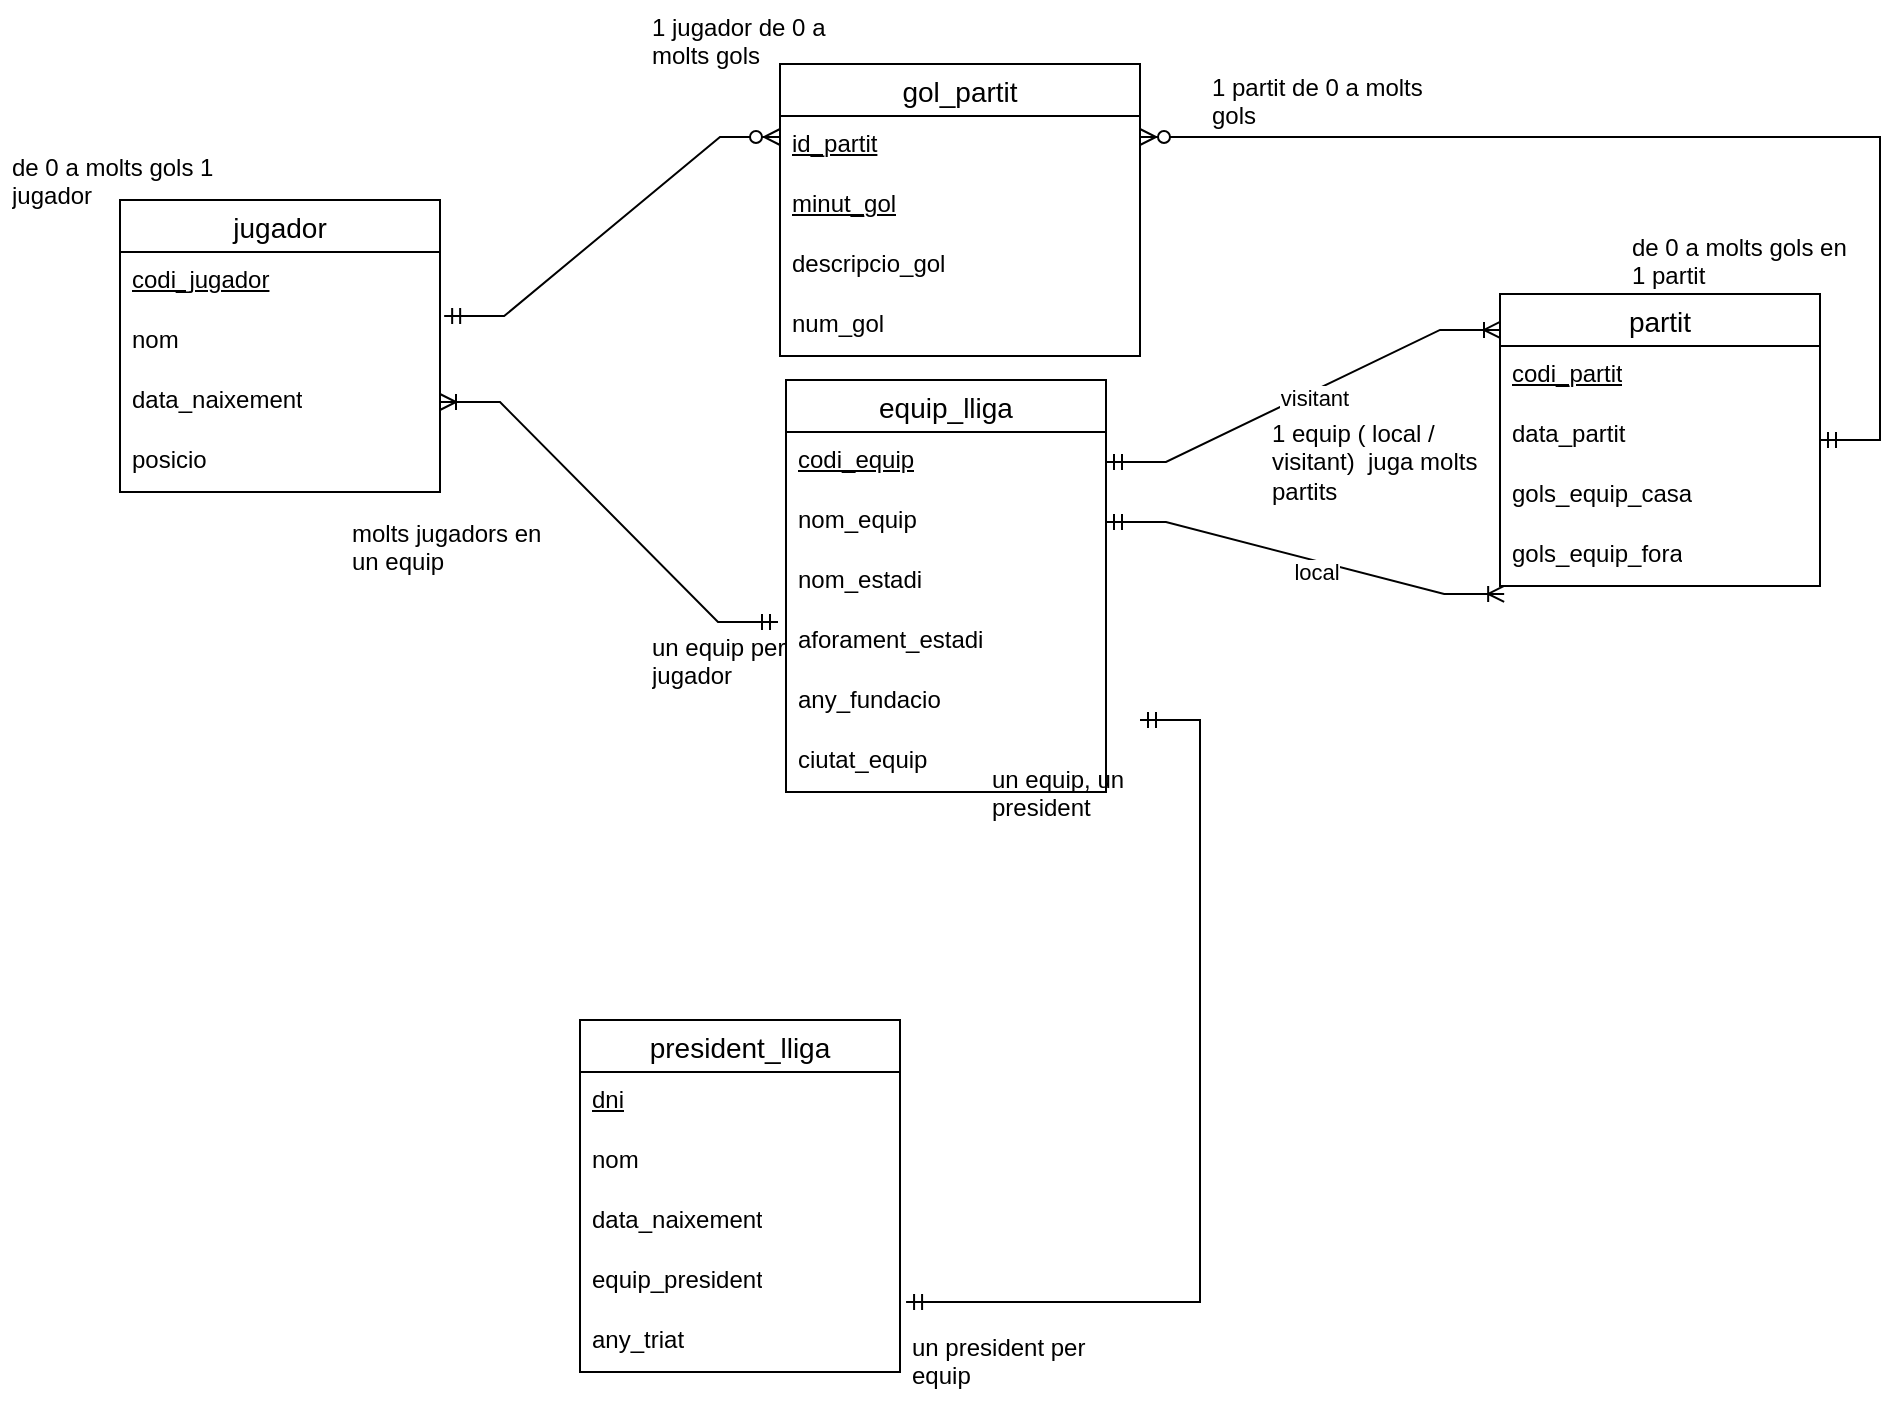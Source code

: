<mxfile version="24.7.17">
  <diagram name="Pàgina-1" id="MAjly87fxIGBJ7gbjYAO">
    <mxGraphModel dx="1469" dy="869" grid="1" gridSize="10" guides="1" tooltips="1" connect="1" arrows="1" fold="1" page="1" pageScale="1" pageWidth="827" pageHeight="1169" math="0" shadow="0">
      <root>
        <mxCell id="0" />
        <mxCell id="1" parent="0" />
        <mxCell id="cfqMcSnEyNYRxQB_8YAm-1" value="jugador" style="swimlane;fontStyle=0;childLayout=stackLayout;horizontal=1;startSize=26;horizontalStack=0;resizeParent=1;resizeParentMax=0;resizeLast=0;collapsible=1;marginBottom=0;align=center;fontSize=14;" parent="1" vertex="1">
          <mxGeometry x="-80" y="120" width="160" height="146" as="geometry" />
        </mxCell>
        <mxCell id="cfqMcSnEyNYRxQB_8YAm-2" value="&lt;u&gt;codi_jugador&lt;/u&gt;" style="text;strokeColor=none;fillColor=none;spacingLeft=4;spacingRight=4;overflow=hidden;rotatable=0;points=[[0,0.5],[1,0.5]];portConstraint=eastwest;fontSize=12;whiteSpace=wrap;html=1;" parent="cfqMcSnEyNYRxQB_8YAm-1" vertex="1">
          <mxGeometry y="26" width="160" height="30" as="geometry" />
        </mxCell>
        <mxCell id="cfqMcSnEyNYRxQB_8YAm-5" value="nom" style="text;strokeColor=none;fillColor=none;spacingLeft=4;spacingRight=4;overflow=hidden;rotatable=0;points=[[0,0.5],[1,0.5]];portConstraint=eastwest;fontSize=12;whiteSpace=wrap;html=1;" parent="cfqMcSnEyNYRxQB_8YAm-1" vertex="1">
          <mxGeometry y="56" width="160" height="30" as="geometry" />
        </mxCell>
        <mxCell id="cfqMcSnEyNYRxQB_8YAm-3" value="data_naixement" style="text;strokeColor=none;fillColor=none;spacingLeft=4;spacingRight=4;overflow=hidden;rotatable=0;points=[[0,0.5],[1,0.5]];portConstraint=eastwest;fontSize=12;whiteSpace=wrap;html=1;" parent="cfqMcSnEyNYRxQB_8YAm-1" vertex="1">
          <mxGeometry y="86" width="160" height="30" as="geometry" />
        </mxCell>
        <mxCell id="cfqMcSnEyNYRxQB_8YAm-4" value="posicio" style="text;strokeColor=none;fillColor=none;spacingLeft=4;spacingRight=4;overflow=hidden;rotatable=0;points=[[0,0.5],[1,0.5]];portConstraint=eastwest;fontSize=12;whiteSpace=wrap;html=1;" parent="cfqMcSnEyNYRxQB_8YAm-1" vertex="1">
          <mxGeometry y="116" width="160" height="30" as="geometry" />
        </mxCell>
        <mxCell id="cfqMcSnEyNYRxQB_8YAm-6" value="equip_lliga" style="swimlane;fontStyle=0;childLayout=stackLayout;horizontal=1;startSize=26;horizontalStack=0;resizeParent=1;resizeParentMax=0;resizeLast=0;collapsible=1;marginBottom=0;align=center;fontSize=14;" parent="1" vertex="1">
          <mxGeometry x="253" y="210" width="160" height="206" as="geometry" />
        </mxCell>
        <mxCell id="cfqMcSnEyNYRxQB_8YAm-7" value="&lt;u&gt;codi_equip&lt;/u&gt;" style="text;strokeColor=none;fillColor=none;spacingLeft=4;spacingRight=4;overflow=hidden;rotatable=0;points=[[0,0.5],[1,0.5]];portConstraint=eastwest;fontSize=12;whiteSpace=wrap;html=1;" parent="cfqMcSnEyNYRxQB_8YAm-6" vertex="1">
          <mxGeometry y="26" width="160" height="30" as="geometry" />
        </mxCell>
        <mxCell id="cfqMcSnEyNYRxQB_8YAm-8" value="nom_equip" style="text;strokeColor=none;fillColor=none;spacingLeft=4;spacingRight=4;overflow=hidden;rotatable=0;points=[[0,0.5],[1,0.5]];portConstraint=eastwest;fontSize=12;whiteSpace=wrap;html=1;" parent="cfqMcSnEyNYRxQB_8YAm-6" vertex="1">
          <mxGeometry y="56" width="160" height="30" as="geometry" />
        </mxCell>
        <mxCell id="cfqMcSnEyNYRxQB_8YAm-9" value="nom_estadi" style="text;strokeColor=none;fillColor=none;spacingLeft=4;spacingRight=4;overflow=hidden;rotatable=0;points=[[0,0.5],[1,0.5]];portConstraint=eastwest;fontSize=12;whiteSpace=wrap;html=1;" parent="cfqMcSnEyNYRxQB_8YAm-6" vertex="1">
          <mxGeometry y="86" width="160" height="30" as="geometry" />
        </mxCell>
        <mxCell id="cfqMcSnEyNYRxQB_8YAm-16" value="aforament_estadi" style="text;strokeColor=none;fillColor=none;spacingLeft=4;spacingRight=4;overflow=hidden;rotatable=0;points=[[0,0.5],[1,0.5]];portConstraint=eastwest;fontSize=12;whiteSpace=wrap;html=1;" parent="cfqMcSnEyNYRxQB_8YAm-6" vertex="1">
          <mxGeometry y="116" width="160" height="30" as="geometry" />
        </mxCell>
        <mxCell id="cfqMcSnEyNYRxQB_8YAm-10" value="any_fundacio" style="text;strokeColor=none;fillColor=none;spacingLeft=4;spacingRight=4;overflow=hidden;rotatable=0;points=[[0,0.5],[1,0.5]];portConstraint=eastwest;fontSize=12;whiteSpace=wrap;html=1;" parent="cfqMcSnEyNYRxQB_8YAm-6" vertex="1">
          <mxGeometry y="146" width="160" height="30" as="geometry" />
        </mxCell>
        <mxCell id="cfqMcSnEyNYRxQB_8YAm-17" value="ciutat_equip" style="text;strokeColor=none;fillColor=none;spacingLeft=4;spacingRight=4;overflow=hidden;rotatable=0;points=[[0,0.5],[1,0.5]];portConstraint=eastwest;fontSize=12;whiteSpace=wrap;html=1;" parent="cfqMcSnEyNYRxQB_8YAm-6" vertex="1">
          <mxGeometry y="176" width="160" height="30" as="geometry" />
        </mxCell>
        <mxCell id="cfqMcSnEyNYRxQB_8YAm-11" value="partit" style="swimlane;fontStyle=0;childLayout=stackLayout;horizontal=1;startSize=26;horizontalStack=0;resizeParent=1;resizeParentMax=0;resizeLast=0;collapsible=1;marginBottom=0;align=center;fontSize=14;" parent="1" vertex="1">
          <mxGeometry x="610" y="167" width="160" height="146" as="geometry" />
        </mxCell>
        <mxCell id="cfqMcSnEyNYRxQB_8YAm-12" value="&lt;u&gt;codi_partit&lt;/u&gt;" style="text;strokeColor=none;fillColor=none;spacingLeft=4;spacingRight=4;overflow=hidden;rotatable=0;points=[[0,0.5],[1,0.5]];portConstraint=eastwest;fontSize=12;whiteSpace=wrap;html=1;" parent="cfqMcSnEyNYRxQB_8YAm-11" vertex="1">
          <mxGeometry y="26" width="160" height="30" as="geometry" />
        </mxCell>
        <mxCell id="cfqMcSnEyNYRxQB_8YAm-13" value="data_partit" style="text;strokeColor=none;fillColor=none;spacingLeft=4;spacingRight=4;overflow=hidden;rotatable=0;points=[[0,0.5],[1,0.5]];portConstraint=eastwest;fontSize=12;whiteSpace=wrap;html=1;" parent="cfqMcSnEyNYRxQB_8YAm-11" vertex="1">
          <mxGeometry y="56" width="160" height="30" as="geometry" />
        </mxCell>
        <mxCell id="cfqMcSnEyNYRxQB_8YAm-14" value="gols_equip_casa" style="text;strokeColor=none;fillColor=none;spacingLeft=4;spacingRight=4;overflow=hidden;rotatable=0;points=[[0,0.5],[1,0.5]];portConstraint=eastwest;fontSize=12;whiteSpace=wrap;html=1;" parent="cfqMcSnEyNYRxQB_8YAm-11" vertex="1">
          <mxGeometry y="86" width="160" height="30" as="geometry" />
        </mxCell>
        <mxCell id="cfqMcSnEyNYRxQB_8YAm-15" value="gols_equip_fora" style="text;strokeColor=none;fillColor=none;spacingLeft=4;spacingRight=4;overflow=hidden;rotatable=0;points=[[0,0.5],[1,0.5]];portConstraint=eastwest;fontSize=12;whiteSpace=wrap;html=1;" parent="cfqMcSnEyNYRxQB_8YAm-11" vertex="1">
          <mxGeometry y="116" width="160" height="30" as="geometry" />
        </mxCell>
        <mxCell id="cfqMcSnEyNYRxQB_8YAm-18" value="gol_partit" style="swimlane;fontStyle=0;childLayout=stackLayout;horizontal=1;startSize=26;horizontalStack=0;resizeParent=1;resizeParentMax=0;resizeLast=0;collapsible=1;marginBottom=0;align=center;fontSize=14;" parent="1" vertex="1">
          <mxGeometry x="250" y="52" width="180" height="146" as="geometry" />
        </mxCell>
        <mxCell id="K7ZgRjItraJ9BAsRBDeH-1" value="&lt;u&gt;id_partit&lt;/u&gt;" style="text;strokeColor=none;fillColor=none;spacingLeft=4;spacingRight=4;overflow=hidden;rotatable=0;points=[[0,0.5],[1,0.5]];portConstraint=eastwest;fontSize=12;whiteSpace=wrap;html=1;" vertex="1" parent="cfqMcSnEyNYRxQB_8YAm-18">
          <mxGeometry y="26" width="180" height="30" as="geometry" />
        </mxCell>
        <mxCell id="cfqMcSnEyNYRxQB_8YAm-19" value="&lt;u&gt;minut_gol&lt;/u&gt;" style="text;strokeColor=none;fillColor=none;spacingLeft=4;spacingRight=4;overflow=hidden;rotatable=0;points=[[0,0.5],[1,0.5]];portConstraint=eastwest;fontSize=12;whiteSpace=wrap;html=1;" parent="cfqMcSnEyNYRxQB_8YAm-18" vertex="1">
          <mxGeometry y="56" width="180" height="30" as="geometry" />
        </mxCell>
        <mxCell id="cfqMcSnEyNYRxQB_8YAm-20" value="descripcio_gol" style="text;strokeColor=none;fillColor=none;spacingLeft=4;spacingRight=4;overflow=hidden;rotatable=0;points=[[0,0.5],[1,0.5]];portConstraint=eastwest;fontSize=12;whiteSpace=wrap;html=1;" parent="cfqMcSnEyNYRxQB_8YAm-18" vertex="1">
          <mxGeometry y="86" width="180" height="30" as="geometry" />
        </mxCell>
        <mxCell id="PyK2KTt20wwOfGCghMNB-15" value="num_gol" style="text;strokeColor=none;fillColor=none;spacingLeft=4;spacingRight=4;overflow=hidden;rotatable=0;points=[[0,0.5],[1,0.5]];portConstraint=eastwest;fontSize=12;whiteSpace=wrap;html=1;" parent="cfqMcSnEyNYRxQB_8YAm-18" vertex="1">
          <mxGeometry y="116" width="180" height="30" as="geometry" />
        </mxCell>
        <mxCell id="cfqMcSnEyNYRxQB_8YAm-23" value="president_lliga" style="swimlane;fontStyle=0;childLayout=stackLayout;horizontal=1;startSize=26;horizontalStack=0;resizeParent=1;resizeParentMax=0;resizeLast=0;collapsible=1;marginBottom=0;align=center;fontSize=14;" parent="1" vertex="1">
          <mxGeometry x="150" y="530" width="160" height="176" as="geometry" />
        </mxCell>
        <mxCell id="cfqMcSnEyNYRxQB_8YAm-24" value="&lt;u&gt;dni&lt;/u&gt;" style="text;strokeColor=none;fillColor=none;spacingLeft=4;spacingRight=4;overflow=hidden;rotatable=0;points=[[0,0.5],[1,0.5]];portConstraint=eastwest;fontSize=12;whiteSpace=wrap;html=1;" parent="cfqMcSnEyNYRxQB_8YAm-23" vertex="1">
          <mxGeometry y="26" width="160" height="30" as="geometry" />
        </mxCell>
        <mxCell id="cfqMcSnEyNYRxQB_8YAm-25" value="nom" style="text;strokeColor=none;fillColor=none;spacingLeft=4;spacingRight=4;overflow=hidden;rotatable=0;points=[[0,0.5],[1,0.5]];portConstraint=eastwest;fontSize=12;whiteSpace=wrap;html=1;" parent="cfqMcSnEyNYRxQB_8YAm-23" vertex="1">
          <mxGeometry y="56" width="160" height="30" as="geometry" />
        </mxCell>
        <mxCell id="cfqMcSnEyNYRxQB_8YAm-26" value="data_naixement" style="text;strokeColor=none;fillColor=none;spacingLeft=4;spacingRight=4;overflow=hidden;rotatable=0;points=[[0,0.5],[1,0.5]];portConstraint=eastwest;fontSize=12;whiteSpace=wrap;html=1;" parent="cfqMcSnEyNYRxQB_8YAm-23" vertex="1">
          <mxGeometry y="86" width="160" height="30" as="geometry" />
        </mxCell>
        <mxCell id="cfqMcSnEyNYRxQB_8YAm-27" value="equip_president&lt;div&gt;&lt;span style=&quot;color: rgba(0, 0, 0, 0); font-family: monospace; font-size: 0px; text-wrap: nowrap;&quot;&gt;%3CmxGraphModel%3E%3Croot%3E%3CmxCell%20id%3D%220%22%2F%3E%3CmxCell%20id%3D%221%22%20parent%3D%220%22%2F%3E%3CmxCell%20id%3D%222%22%20value%3D%22partit%22%20style%3D%22swimlane%3BfontStyle%3D0%3BchildLayout%3DstackLayout%3Bhorizontal%3D1%3BstartSize%3D26%3BhorizontalStack%3D0%3BresizeParent%3D1%3BresizeParentMax%3D0%3BresizeLast%3D0%3Bcollapsible%3D1%3BmarginBottom%3D0%3Balign%3Dcenter%3BfontSize%3D14%3B%22%20vertex%3D%221%22%20parent%3D%221%22%3E%3CmxGeometry%20x%3D%22150%22%20y%3D%22480%22%20width%3D%22160%22%20height%3D%22146%22%20as%3D%22geometry%22%2F%3E%3C%2FmxCell%3E%3CmxCell%20id%3D%223%22%20value%3D%22%26lt%3Bu%26gt%3Bcodi_patit%26lt%3B%2Fu%26gt%3B%22%20style%3D%22text%3BstrokeColor%3Dnone%3BfillColor%3Dnone%3BspacingLeft%3D4%3BspacingRight%3D4%3Boverflow%3Dhidden%3Brotatable%3D0%3Bpoints%3D%5B%5B0%2C0.5%5D%2C%5B1%2C0.5%5D%5D%3BportConstraint%3Deastwest%3BfontSize%3D12%3BwhiteSpace%3Dwrap%3Bhtml%3D1%3B%22%20vertex%3D%221%22%20parent%3D%222%22%3E%3CmxGeometry%20y%3D%2226%22%20width%3D%22160%22%20height%3D%2230%22%20as%3D%22geometry%22%2F%3E%3C%2FmxCell%3E%3CmxCell%20id%3D%224%22%20value%3D%22data_partit%22%20style%3D%22text%3BstrokeColor%3Dnone%3BfillColor%3Dnone%3BspacingLeft%3D4%3BspacingRight%3D4%3Boverflow%3Dhidden%3Brotatable%3D0%3Bpoints%3D%5B%5B0%2C0.5%5D%2C%5B1%2C0.5%5D%5D%3BportConstraint%3Deastwest%3BfontSize%3D12%3BwhiteSpace%3Dwrap%3Bhtml%3D1%3B%22%20vertex%3D%221%22%20parent%3D%222%22%3E%3CmxGeometry%20y%3D%2256%22%20width%3D%22160%22%20height%3D%2230%22%20as%3D%22geometry%22%2F%3E%3C%2FmxCell%3E%3CmxCell%20id%3D%225%22%20value%3D%22gols_equip_casa%22%20style%3D%22text%3BstrokeColor%3Dnone%3BfillColor%3Dnone%3BspacingLeft%3D4%3BspacingRight%3D4%3Boverflow%3Dhidden%3Brotatable%3D0%3Bpoints%3D%5B%5B0%2C0.5%5D%2C%5B1%2C0.5%5D%5D%3BportConstraint%3Deastwest%3BfontSize%3D12%3BwhiteSpace%3Dwrap%3Bhtml%3D1%3B%22%20vertex%3D%221%22%20parent%3D%222%22%3E%3CmxGeometry%20y%3D%2286%22%20width%3D%22160%22%20height%3D%2230%22%20as%3D%22geometry%22%2F%3E%3C%2FmxCell%3E%3CmxCell%20id%3D%226%22%20value%3D%22gols_equip_fora%22%20style%3D%22text%3BstrokeColor%3Dnone%3BfillColor%3Dnone%3BspacingLeft%3D4%3BspacingRight%3D4%3Boverflow%3Dhidden%3Brotatable%3D0%3Bpoints%3D%5B%5B0%2C0.5%5D%2C%5B1%2C0.5%5D%5D%3BportConstraint%3Deastwest%3BfontSize%3D12%3BwhiteSpace%3Dwrap%3Bhtml%3D1%3B%22%20vertex%3D%221%22%20parent%3D%222%22%3E%3CmxGeometry%20y%3D%22116%22%20width%3D%22160%22%20height%3D%2230%22%20as%3D%22geometry%22%2F%3E%3C%2FmxCell%3E%3C%2Froot%3E%3C%2FmxGraphModel%3E&lt;/span&gt;&lt;br&gt;&lt;/div&gt;" style="text;strokeColor=none;fillColor=none;spacingLeft=4;spacingRight=4;overflow=hidden;rotatable=0;points=[[0,0.5],[1,0.5]];portConstraint=eastwest;fontSize=12;whiteSpace=wrap;html=1;" parent="cfqMcSnEyNYRxQB_8YAm-23" vertex="1">
          <mxGeometry y="116" width="160" height="30" as="geometry" />
        </mxCell>
        <mxCell id="cfqMcSnEyNYRxQB_8YAm-33" value="&lt;div&gt;any_triat&lt;/div&gt;" style="text;strokeColor=none;fillColor=none;spacingLeft=4;spacingRight=4;overflow=hidden;rotatable=0;points=[[0,0.5],[1,0.5]];portConstraint=eastwest;fontSize=12;whiteSpace=wrap;html=1;" parent="cfqMcSnEyNYRxQB_8YAm-23" vertex="1">
          <mxGeometry y="146" width="160" height="30" as="geometry" />
        </mxCell>
        <mxCell id="cfqMcSnEyNYRxQB_8YAm-38" value="" style="edgeStyle=entityRelationEdgeStyle;fontSize=12;html=1;endArrow=ERoneToMany;startArrow=ERmandOne;rounded=0;exitX=-0.025;exitY=0.167;exitDx=0;exitDy=0;entryX=1;entryY=0.5;entryDx=0;entryDy=0;exitPerimeter=0;" parent="1" source="cfqMcSnEyNYRxQB_8YAm-16" target="cfqMcSnEyNYRxQB_8YAm-3" edge="1">
          <mxGeometry width="100" height="100" relative="1" as="geometry">
            <mxPoint x="600" y="460" as="sourcePoint" />
            <mxPoint x="140" y="10" as="targetPoint" />
          </mxGeometry>
        </mxCell>
        <mxCell id="cfqMcSnEyNYRxQB_8YAm-39" value="" style="edgeStyle=entityRelationEdgeStyle;fontSize=12;html=1;endArrow=ERmandOne;startArrow=ERmandOne;rounded=0;entryX=1.019;entryY=0.833;entryDx=0;entryDy=0;entryPerimeter=0;" parent="1" target="cfqMcSnEyNYRxQB_8YAm-27" edge="1">
          <mxGeometry width="100" height="100" relative="1" as="geometry">
            <mxPoint x="430" y="380" as="sourcePoint" />
            <mxPoint x="160" y="700" as="targetPoint" />
            <Array as="points">
              <mxPoint x="470" y="440" />
              <mxPoint x="460" y="560" />
              <mxPoint x="190" y="440" />
              <mxPoint x="120" y="470" />
            </Array>
          </mxGeometry>
        </mxCell>
        <mxCell id="cfqMcSnEyNYRxQB_8YAm-40" value="molts jugadors en un equip" style="text;strokeColor=none;fillColor=none;spacingLeft=4;spacingRight=4;overflow=hidden;rotatable=0;points=[[0,0.5],[1,0.5]];portConstraint=eastwest;fontSize=12;whiteSpace=wrap;html=1;" parent="1" vertex="1">
          <mxGeometry x="30" y="273" width="120" height="40" as="geometry" />
        </mxCell>
        <mxCell id="cfqMcSnEyNYRxQB_8YAm-41" value="un equip per jugador" style="text;strokeColor=none;fillColor=none;spacingLeft=4;spacingRight=4;overflow=hidden;rotatable=0;points=[[0,0.5],[1,0.5]];portConstraint=eastwest;fontSize=12;whiteSpace=wrap;html=1;" parent="1" vertex="1">
          <mxGeometry x="180" y="330" width="120" height="40" as="geometry" />
        </mxCell>
        <mxCell id="cfqMcSnEyNYRxQB_8YAm-43" value="un president per equip" style="text;strokeColor=none;fillColor=none;spacingLeft=4;spacingRight=4;overflow=hidden;rotatable=0;points=[[0,0.5],[1,0.5]];portConstraint=eastwest;fontSize=12;whiteSpace=wrap;html=1;" parent="1" vertex="1">
          <mxGeometry x="310" y="680" width="120" height="40" as="geometry" />
        </mxCell>
        <mxCell id="cfqMcSnEyNYRxQB_8YAm-44" value="un equip, un president" style="text;strokeColor=none;fillColor=none;spacingLeft=4;spacingRight=4;overflow=hidden;rotatable=0;points=[[0,0.5],[1,0.5]];portConstraint=eastwest;fontSize=12;whiteSpace=wrap;html=1;" parent="1" vertex="1">
          <mxGeometry x="350" y="396" width="120" height="40" as="geometry" />
        </mxCell>
        <mxCell id="PyK2KTt20wwOfGCghMNB-1" value="" style="edgeStyle=entityRelationEdgeStyle;fontSize=12;html=1;endArrow=ERzeroToMany;startArrow=ERmandOne;rounded=0;exitX=1.013;exitY=0.067;exitDx=0;exitDy=0;exitPerimeter=0;entryX=0;entryY=0.25;entryDx=0;entryDy=0;" parent="1" source="cfqMcSnEyNYRxQB_8YAm-5" target="cfqMcSnEyNYRxQB_8YAm-18" edge="1">
          <mxGeometry width="100" height="100" relative="1" as="geometry">
            <mxPoint x="140" y="200" as="sourcePoint" />
            <mxPoint x="460" y="360" as="targetPoint" />
          </mxGeometry>
        </mxCell>
        <mxCell id="PyK2KTt20wwOfGCghMNB-2" value="" style="edgeStyle=entityRelationEdgeStyle;fontSize=12;html=1;endArrow=ERoneToMany;startArrow=ERmandOne;rounded=0;entryX=0;entryY=0.123;entryDx=0;entryDy=0;entryPerimeter=0;" parent="1" source="cfqMcSnEyNYRxQB_8YAm-7" target="cfqMcSnEyNYRxQB_8YAm-11" edge="1">
          <mxGeometry width="100" height="100" relative="1" as="geometry">
            <mxPoint x="360" y="460" as="sourcePoint" />
            <mxPoint x="460" y="360" as="targetPoint" />
          </mxGeometry>
        </mxCell>
        <mxCell id="PyK2KTt20wwOfGCghMNB-3" value="visitant" style="edgeLabel;html=1;align=center;verticalAlign=middle;resizable=0;points=[];" parent="PyK2KTt20wwOfGCghMNB-2" vertex="1" connectable="0">
          <mxGeometry x="0.051" y="-3" relative="1" as="geometry">
            <mxPoint x="-1" as="offset" />
          </mxGeometry>
        </mxCell>
        <mxCell id="PyK2KTt20wwOfGCghMNB-4" value="" style="edgeStyle=entityRelationEdgeStyle;fontSize=12;html=1;endArrow=ERoneToMany;startArrow=ERmandOne;rounded=0;entryX=0.013;entryY=1.133;entryDx=0;entryDy=0;entryPerimeter=0;" parent="1" source="cfqMcSnEyNYRxQB_8YAm-8" target="cfqMcSnEyNYRxQB_8YAm-15" edge="1">
          <mxGeometry width="100" height="100" relative="1" as="geometry">
            <mxPoint x="437" y="319" as="sourcePoint" />
            <mxPoint x="610" y="248" as="targetPoint" />
          </mxGeometry>
        </mxCell>
        <mxCell id="PyK2KTt20wwOfGCghMNB-7" value="local" style="edgeLabel;html=1;align=center;verticalAlign=middle;resizable=0;points=[];" parent="PyK2KTt20wwOfGCghMNB-4" vertex="1" connectable="0">
          <mxGeometry x="0.069" y="-5" relative="1" as="geometry">
            <mxPoint as="offset" />
          </mxGeometry>
        </mxCell>
        <mxCell id="PyK2KTt20wwOfGCghMNB-9" value="1 equip ( local / visitant)&amp;nbsp; juga molts partits" style="text;strokeColor=none;fillColor=none;spacingLeft=4;spacingRight=4;overflow=hidden;rotatable=0;points=[[0,0.5],[1,0.5]];portConstraint=eastwest;fontSize=12;whiteSpace=wrap;html=1;" parent="1" vertex="1">
          <mxGeometry x="490" y="223" width="120" height="50" as="geometry" />
        </mxCell>
        <mxCell id="PyK2KTt20wwOfGCghMNB-10" value="" style="edgeStyle=entityRelationEdgeStyle;fontSize=12;html=1;endArrow=ERzeroToMany;startArrow=ERmandOne;rounded=0;entryX=1;entryY=0.25;entryDx=0;entryDy=0;" parent="1" target="cfqMcSnEyNYRxQB_8YAm-18" edge="1">
          <mxGeometry width="100" height="100" relative="1" as="geometry">
            <mxPoint x="770" y="240" as="sourcePoint" />
            <mxPoint x="270" y="89" as="targetPoint" />
            <Array as="points">
              <mxPoint x="640" y="90" />
              <mxPoint x="650" y="50" />
            </Array>
          </mxGeometry>
        </mxCell>
        <mxCell id="PyK2KTt20wwOfGCghMNB-11" value="1 partit de 0 a molts gols" style="text;strokeColor=none;fillColor=none;spacingLeft=4;spacingRight=4;overflow=hidden;rotatable=0;points=[[0,0.5],[1,0.5]];portConstraint=eastwest;fontSize=12;whiteSpace=wrap;html=1;" parent="1" vertex="1">
          <mxGeometry x="460" y="50" width="120" height="50" as="geometry" />
        </mxCell>
        <mxCell id="PyK2KTt20wwOfGCghMNB-12" value="de 0 a molts gols en 1 partit" style="text;strokeColor=none;fillColor=none;spacingLeft=4;spacingRight=4;overflow=hidden;rotatable=0;points=[[0,0.5],[1,0.5]];portConstraint=eastwest;fontSize=12;whiteSpace=wrap;html=1;" parent="1" vertex="1">
          <mxGeometry x="670" y="130" width="120" height="50" as="geometry" />
        </mxCell>
        <mxCell id="PyK2KTt20wwOfGCghMNB-13" value="1 jugador de 0 a molts gols" style="text;strokeColor=none;fillColor=none;spacingLeft=4;spacingRight=4;overflow=hidden;rotatable=0;points=[[0,0.5],[1,0.5]];portConstraint=eastwest;fontSize=12;whiteSpace=wrap;html=1;" parent="1" vertex="1">
          <mxGeometry x="180" y="20" width="120" height="40" as="geometry" />
        </mxCell>
        <mxCell id="PyK2KTt20wwOfGCghMNB-14" value="de 0 a molts gols 1 jugador" style="text;strokeColor=none;fillColor=none;spacingLeft=4;spacingRight=4;overflow=hidden;rotatable=0;points=[[0,0.5],[1,0.5]];portConstraint=eastwest;fontSize=12;whiteSpace=wrap;html=1;" parent="1" vertex="1">
          <mxGeometry x="-140" y="90" width="120" height="40" as="geometry" />
        </mxCell>
      </root>
    </mxGraphModel>
  </diagram>
</mxfile>
